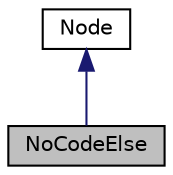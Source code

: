 digraph "NoCodeElse"
{
 // LATEX_PDF_SIZE
  edge [fontname="Helvetica",fontsize="10",labelfontname="Helvetica",labelfontsize="10"];
  node [fontname="Helvetica",fontsize="10",shape=record];
  Node1 [label="NoCodeElse",height=0.2,width=0.4,color="black", fillcolor="grey75", style="filled", fontcolor="black",tooltip="Represents an else clause with no code block in the AST."];
  Node2 -> Node1 [dir="back",color="midnightblue",fontsize="10",style="solid",fontname="Helvetica"];
  Node2 [label="Node",height=0.2,width=0.4,color="black", fillcolor="white", style="filled",URL="$classNode.html",tooltip="Base class for all nodes in the abstract syntax tree (AST)."];
}
